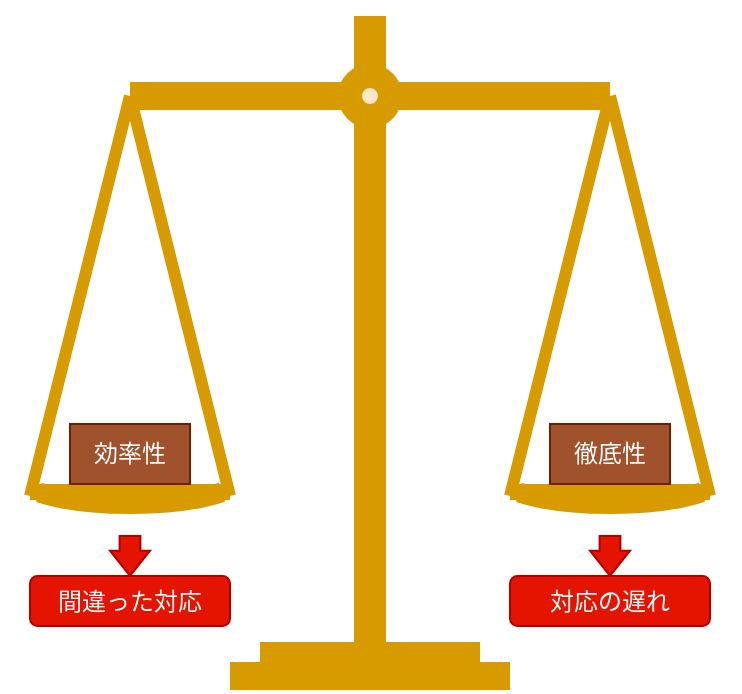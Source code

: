 <mxfile version="27.0.9">
  <diagram name="ページ1" id="5FGJfQFjaagIiJea3g4M">
    <mxGraphModel dx="501" dy="386" grid="1" gridSize="10" guides="1" tooltips="1" connect="1" arrows="1" fold="1" page="1" pageScale="1" pageWidth="827" pageHeight="1169" math="0" shadow="0">
      <root>
        <mxCell id="0" />
        <mxCell id="1" parent="0" />
        <mxCell id="zHXb9KJll9ETnAXT00RL-1" value="" style="endArrow=none;html=1;rounded=0;strokeWidth=16;fillColor=#ffe6cc;strokeColor=#d79b00;" edge="1" parent="1">
          <mxGeometry width="50" height="50" relative="1" as="geometry">
            <mxPoint x="400" y="560" as="sourcePoint" />
            <mxPoint x="400" y="240" as="targetPoint" />
          </mxGeometry>
        </mxCell>
        <mxCell id="zHXb9KJll9ETnAXT00RL-2" value="" style="endArrow=none;html=1;rounded=0;strokeWidth=14;fillColor=#ffe6cc;strokeColor=#d79b00;" edge="1" parent="1" source="zHXb9KJll9ETnAXT00RL-3">
          <mxGeometry width="50" height="50" relative="1" as="geometry">
            <mxPoint x="280" y="280" as="sourcePoint" />
            <mxPoint x="520" y="280" as="targetPoint" />
          </mxGeometry>
        </mxCell>
        <mxCell id="zHXb9KJll9ETnAXT00RL-4" value="" style="endArrow=none;html=1;rounded=0;strokeWidth=14;fillColor=#ffe6cc;strokeColor=#d79b00;" edge="1" parent="1" target="zHXb9KJll9ETnAXT00RL-3">
          <mxGeometry width="50" height="50" relative="1" as="geometry">
            <mxPoint x="280" y="280" as="sourcePoint" />
            <mxPoint x="520" y="280" as="targetPoint" />
          </mxGeometry>
        </mxCell>
        <mxCell id="zHXb9KJll9ETnAXT00RL-3" value="" style="ellipse;whiteSpace=wrap;html=1;aspect=fixed;fillColor=#ffe6cc;strokeColor=#d79b00;strokeWidth=12;" vertex="1" parent="1">
          <mxGeometry x="390" y="270" width="20" height="20" as="geometry" />
        </mxCell>
        <mxCell id="zHXb9KJll9ETnAXT00RL-5" value="" style="endArrow=none;html=1;rounded=0;strokeWidth=6;fillColor=#ffe6cc;strokeColor=#d79b00;" edge="1" parent="1">
          <mxGeometry width="50" height="50" relative="1" as="geometry">
            <mxPoint x="230" y="480" as="sourcePoint" />
            <mxPoint x="280" y="280" as="targetPoint" />
          </mxGeometry>
        </mxCell>
        <mxCell id="zHXb9KJll9ETnAXT00RL-6" value="" style="endArrow=none;html=1;rounded=0;strokeWidth=6;fillColor=#ffe6cc;strokeColor=#d79b00;" edge="1" parent="1">
          <mxGeometry width="50" height="50" relative="1" as="geometry">
            <mxPoint x="330" y="480" as="sourcePoint" />
            <mxPoint x="280" y="280" as="targetPoint" />
          </mxGeometry>
        </mxCell>
        <mxCell id="zHXb9KJll9ETnAXT00RL-8" value="" style="verticalLabelPosition=bottom;verticalAlign=top;html=1;shape=mxgraph.basic.arc;startAngle=0.361;endAngle=0.637;fillColor=#ffe6cc;strokeColor=#d79b00;strokeWidth=10;" vertex="1" parent="1">
          <mxGeometry x="220" y="451" width="120" height="33" as="geometry" />
        </mxCell>
        <mxCell id="zHXb9KJll9ETnAXT00RL-9" value="" style="endArrow=none;html=1;rounded=0;strokeWidth=8;fillColor=#ffe6cc;strokeColor=#d79b00;" edge="1" parent="1">
          <mxGeometry width="50" height="50" relative="1" as="geometry">
            <mxPoint x="230" y="478" as="sourcePoint" />
            <mxPoint x="330" y="478" as="targetPoint" />
          </mxGeometry>
        </mxCell>
        <mxCell id="zHXb9KJll9ETnAXT00RL-11" value="効率性" style="rounded=0;whiteSpace=wrap;html=1;fillColor=#a0522d;strokeColor=#6D1F00;fontColor=#ffffff;" vertex="1" parent="1">
          <mxGeometry x="250" y="444" width="60" height="30" as="geometry" />
        </mxCell>
        <mxCell id="zHXb9KJll9ETnAXT00RL-12" value="" style="endArrow=none;html=1;rounded=0;strokeWidth=6;fillColor=#ffe6cc;strokeColor=#d79b00;" edge="1" parent="1">
          <mxGeometry width="50" height="50" relative="1" as="geometry">
            <mxPoint x="470" y="480" as="sourcePoint" />
            <mxPoint x="520" y="280" as="targetPoint" />
          </mxGeometry>
        </mxCell>
        <mxCell id="zHXb9KJll9ETnAXT00RL-13" value="" style="endArrow=none;html=1;rounded=0;strokeWidth=6;fillColor=#ffe6cc;strokeColor=#d79b00;" edge="1" parent="1">
          <mxGeometry width="50" height="50" relative="1" as="geometry">
            <mxPoint x="570" y="480" as="sourcePoint" />
            <mxPoint x="520" y="280" as="targetPoint" />
          </mxGeometry>
        </mxCell>
        <mxCell id="zHXb9KJll9ETnAXT00RL-14" value="" style="verticalLabelPosition=bottom;verticalAlign=top;html=1;shape=mxgraph.basic.arc;startAngle=0.361;endAngle=0.637;fillColor=#ffe6cc;strokeColor=#d79b00;strokeWidth=10;" vertex="1" parent="1">
          <mxGeometry x="460" y="451" width="120" height="33" as="geometry" />
        </mxCell>
        <mxCell id="zHXb9KJll9ETnAXT00RL-15" value="" style="endArrow=none;html=1;rounded=0;strokeWidth=8;fillColor=#ffe6cc;strokeColor=#d79b00;" edge="1" parent="1">
          <mxGeometry width="50" height="50" relative="1" as="geometry">
            <mxPoint x="470" y="478" as="sourcePoint" />
            <mxPoint x="570" y="478" as="targetPoint" />
          </mxGeometry>
        </mxCell>
        <mxCell id="zHXb9KJll9ETnAXT00RL-16" value="徹底性" style="rounded=0;whiteSpace=wrap;html=1;fillColor=#a0522d;strokeColor=#6D1F00;fontColor=#ffffff;" vertex="1" parent="1">
          <mxGeometry x="490" y="444" width="60" height="30" as="geometry" />
        </mxCell>
        <mxCell id="zHXb9KJll9ETnAXT00RL-17" value="" style="endArrow=none;html=1;rounded=0;strokeWidth=14;fillColor=#ffe6cc;strokeColor=#d79b00;" edge="1" parent="1">
          <mxGeometry width="50" height="50" relative="1" as="geometry">
            <mxPoint x="345" y="560" as="sourcePoint" />
            <mxPoint x="455" y="560" as="targetPoint" />
          </mxGeometry>
        </mxCell>
        <mxCell id="zHXb9KJll9ETnAXT00RL-18" value="" style="endArrow=none;html=1;rounded=0;strokeWidth=14;fillColor=#ffe6cc;strokeColor=#d79b00;" edge="1" parent="1">
          <mxGeometry width="50" height="50" relative="1" as="geometry">
            <mxPoint x="330" y="570" as="sourcePoint" />
            <mxPoint x="470" y="570" as="targetPoint" />
          </mxGeometry>
        </mxCell>
        <mxCell id="zHXb9KJll9ETnAXT00RL-19" value="" style="html=1;shadow=0;dashed=0;align=center;verticalAlign=middle;shape=mxgraph.arrows2.arrow;dy=0.48;dx=12.67;direction=south;notch=0;fillColor=#e51400;fontColor=#ffffff;strokeColor=#B20000;" vertex="1" parent="1">
          <mxGeometry x="270" y="500" width="20" height="20" as="geometry" />
        </mxCell>
        <mxCell id="zHXb9KJll9ETnAXT00RL-20" value="" style="html=1;shadow=0;dashed=0;align=center;verticalAlign=middle;shape=mxgraph.arrows2.arrow;dy=0.48;dx=12.67;direction=south;notch=0;fillColor=#e51400;fontColor=#ffffff;strokeColor=#B20000;" vertex="1" parent="1">
          <mxGeometry x="510" y="500" width="20" height="20" as="geometry" />
        </mxCell>
        <mxCell id="zHXb9KJll9ETnAXT00RL-21" value="間違った対応" style="rounded=1;whiteSpace=wrap;html=1;fillColor=#e51400;fontColor=#ffffff;strokeColor=#B20000;" vertex="1" parent="1">
          <mxGeometry x="230" y="520" width="100" height="25" as="geometry" />
        </mxCell>
        <mxCell id="zHXb9KJll9ETnAXT00RL-22" value="対応の遅れ" style="rounded=1;whiteSpace=wrap;html=1;fillColor=#e51400;fontColor=#ffffff;strokeColor=#B20000;" vertex="1" parent="1">
          <mxGeometry x="470" y="520" width="100" height="25" as="geometry" />
        </mxCell>
      </root>
    </mxGraphModel>
  </diagram>
</mxfile>
